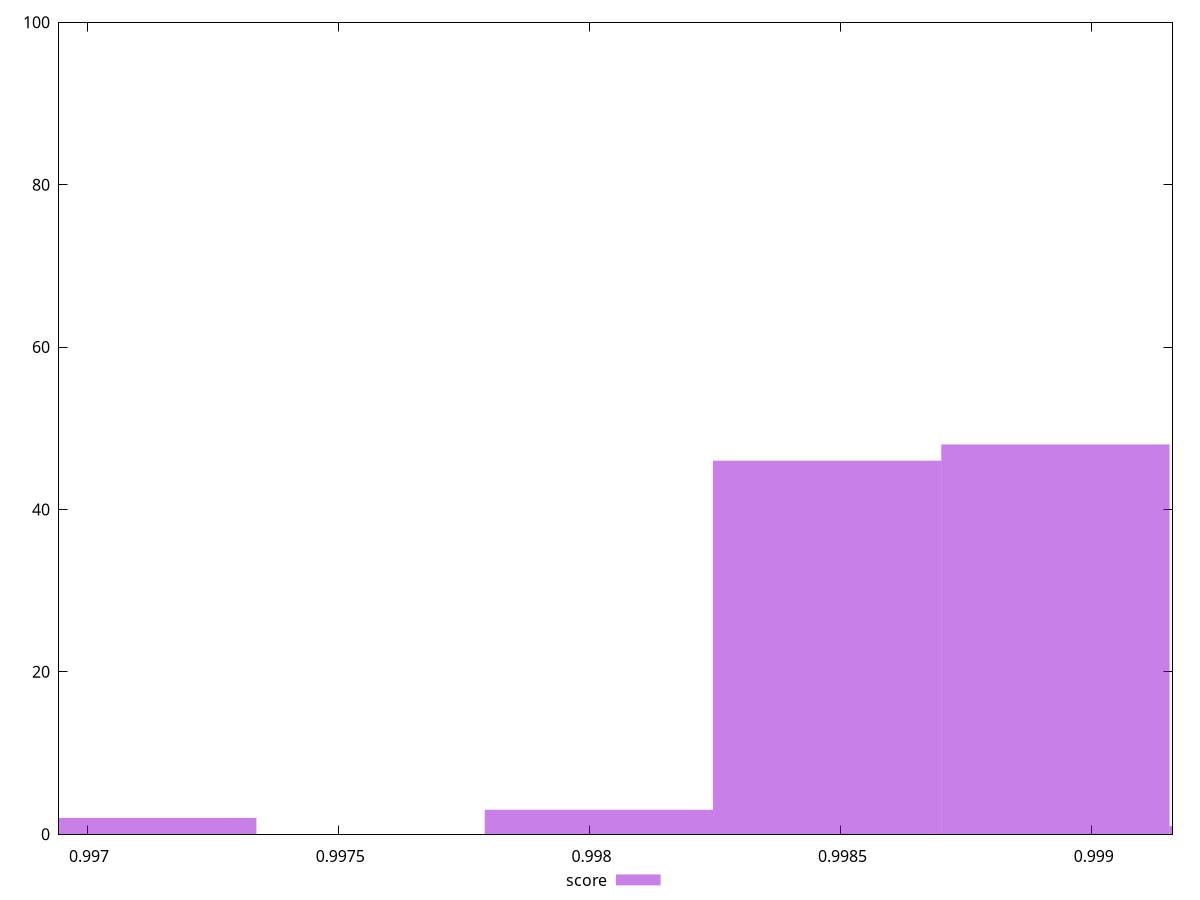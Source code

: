 reset

$score <<EOF
0.9989277904368444 48
0.9984733191946075 46
0.9980188479523705 3
0.9971099054678966 2
0.9993822616790814 1
EOF

set key outside below
set boxwidth 0.0004544712422369629
set xrange [0.9969441408137358:0.9991608015696941]
set yrange [0:100]
set style fill transparent solid 0.5 noborder
set terminal svg size 640, 490 enhanced background rgb 'white'
set output "report_00007_2020-12-11T15:55:29.892Z/mainthread-work-breakdown/samples/pages+cached+noadtech/score/histogram.svg"

plot $score title "score" with boxes

reset
